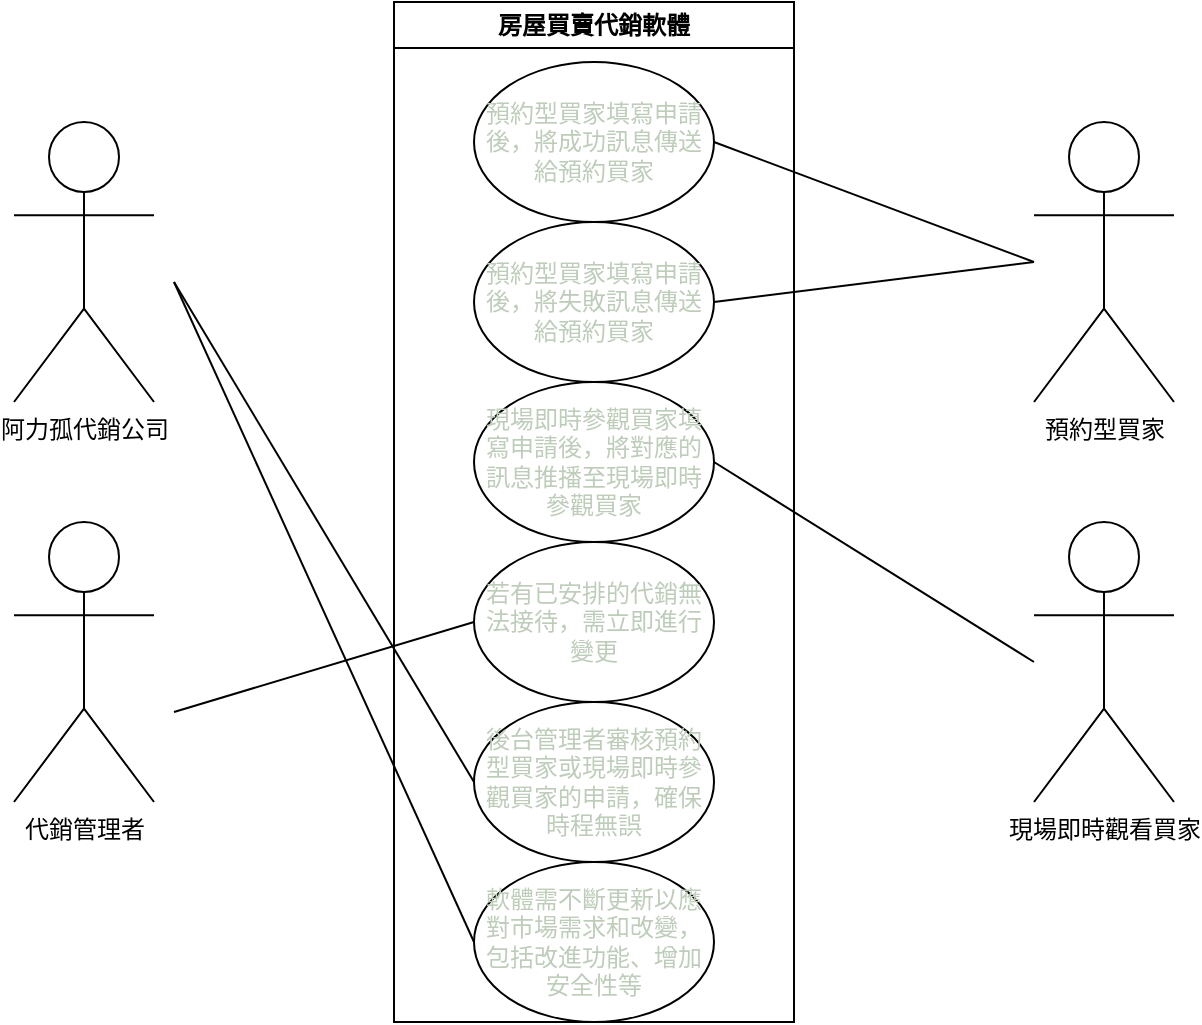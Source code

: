 <mxfile>
    <diagram id="ASTWp4ZXTidoFe2xOwB_" name="1b">
        <mxGraphModel dx="1130" dy="531" grid="1" gridSize="10" guides="1" tooltips="1" connect="1" arrows="1" fold="1" page="1" pageScale="1" pageWidth="827" pageHeight="1169" math="0" shadow="0">
            <root>
                <mxCell id="0"/>
                <mxCell id="1" parent="0"/>
                <mxCell id="2" value="房屋買賣代銷軟體" style="swimlane;whiteSpace=wrap;html=1;" vertex="1" parent="1">
                    <mxGeometry x="290" y="30" width="200" height="510" as="geometry"/>
                </mxCell>
                <mxCell id="13" value="預約型買家填寫申請後，將成功訊息傳送給預約買家" style="ellipse;whiteSpace=wrap;html=1;fontColor=#BECCBA;fillColor=default;" vertex="1" parent="2">
                    <mxGeometry x="40" y="30" width="120" height="80" as="geometry"/>
                </mxCell>
                <mxCell id="14" value="預約型買家填寫申請後，將失敗訊息傳送給預約買家" style="ellipse;whiteSpace=wrap;html=1;fontColor=#BECCBA;fillColor=default;" vertex="1" parent="2">
                    <mxGeometry x="40" y="110" width="120" height="80" as="geometry"/>
                </mxCell>
                <mxCell id="15" value="現場即時參觀買家填寫申請後，將對應的訊息推播至現場即時參觀買家" style="ellipse;whiteSpace=wrap;html=1;fontColor=#BECCBA;fillColor=default;" vertex="1" parent="2">
                    <mxGeometry x="40" y="190" width="120" height="80" as="geometry"/>
                </mxCell>
                <mxCell id="16" value="若有已安排的代銷無法接待，需立即進行變更" style="ellipse;whiteSpace=wrap;html=1;fontColor=#BECCBA;fillColor=default;" vertex="1" parent="2">
                    <mxGeometry x="40" y="270" width="120" height="80" as="geometry"/>
                </mxCell>
                <mxCell id="17" value="後台管理者審核預約型買家或現場即時參觀買家的申請，確保時程無誤" style="ellipse;whiteSpace=wrap;html=1;fontColor=#BECCBA;fillColor=default;" vertex="1" parent="2">
                    <mxGeometry x="40" y="350" width="120" height="80" as="geometry"/>
                </mxCell>
                <mxCell id="18" value="軟體需不斷更新以應對市場需求和改變，包括改進功能、增加安全性等" style="ellipse;whiteSpace=wrap;html=1;fontColor=#BECCBA;fillColor=default;" vertex="1" parent="2">
                    <mxGeometry x="40" y="430" width="120" height="80" as="geometry"/>
                </mxCell>
                <mxCell id="4" value="阿力孤代銷公司" style="shape=umlActor;verticalLabelPosition=bottom;verticalAlign=top;html=1;outlineConnect=0;" vertex="1" parent="1">
                    <mxGeometry x="100" y="90" width="70" height="140" as="geometry"/>
                </mxCell>
                <mxCell id="7" value="現場即時觀看買家" style="shape=umlActor;verticalLabelPosition=bottom;verticalAlign=top;html=1;outlineConnect=0;" vertex="1" parent="1">
                    <mxGeometry x="610" y="290" width="70" height="140" as="geometry"/>
                </mxCell>
                <mxCell id="8" value="預約型買家" style="shape=umlActor;verticalLabelPosition=bottom;verticalAlign=top;html=1;outlineConnect=0;" vertex="1" parent="1">
                    <mxGeometry x="610" y="90" width="70" height="140" as="geometry"/>
                </mxCell>
                <mxCell id="10" value="代銷管理者" style="shape=umlActor;verticalLabelPosition=bottom;verticalAlign=top;html=1;outlineConnect=0;" vertex="1" parent="1">
                    <mxGeometry x="100" y="290" width="70" height="140" as="geometry"/>
                </mxCell>
                <mxCell id="20" value="" style="endArrow=none;html=1;fontColor=#BECCBA;entryX=0;entryY=0.5;entryDx=0;entryDy=0;" edge="1" parent="1" target="17">
                    <mxGeometry width="50" height="50" relative="1" as="geometry">
                        <mxPoint x="180" y="170" as="sourcePoint"/>
                        <mxPoint x="230" y="120" as="targetPoint"/>
                    </mxGeometry>
                </mxCell>
                <mxCell id="21" value="" style="endArrow=none;html=1;fontColor=#BECCBA;entryX=0;entryY=0.5;entryDx=0;entryDy=0;" edge="1" parent="1" target="18">
                    <mxGeometry width="50" height="50" relative="1" as="geometry">
                        <mxPoint x="180" y="170" as="sourcePoint"/>
                        <mxPoint x="230" y="120" as="targetPoint"/>
                    </mxGeometry>
                </mxCell>
                <mxCell id="22" value="" style="endArrow=none;html=1;fontColor=#BECCBA;entryX=0;entryY=0.5;entryDx=0;entryDy=0;" edge="1" parent="1" target="16">
                    <mxGeometry width="50" height="50" relative="1" as="geometry">
                        <mxPoint x="180" y="385" as="sourcePoint"/>
                        <mxPoint x="230" y="335" as="targetPoint"/>
                    </mxGeometry>
                </mxCell>
                <mxCell id="23" value="" style="endArrow=none;html=1;fontColor=#BECCBA;exitX=1;exitY=0.5;exitDx=0;exitDy=0;" edge="1" parent="1" source="13">
                    <mxGeometry width="50" height="50" relative="1" as="geometry">
                        <mxPoint x="560" y="210" as="sourcePoint"/>
                        <mxPoint x="610" y="160" as="targetPoint"/>
                    </mxGeometry>
                </mxCell>
                <mxCell id="24" value="" style="endArrow=none;html=1;fontColor=#BECCBA;exitX=1;exitY=0.5;exitDx=0;exitDy=0;" edge="1" parent="1" source="14">
                    <mxGeometry width="50" height="50" relative="1" as="geometry">
                        <mxPoint x="560" y="210" as="sourcePoint"/>
                        <mxPoint x="610" y="160" as="targetPoint"/>
                    </mxGeometry>
                </mxCell>
                <mxCell id="25" value="" style="endArrow=none;html=1;fontColor=#BECCBA;exitX=1;exitY=0.5;exitDx=0;exitDy=0;" edge="1" parent="1" source="15">
                    <mxGeometry width="50" height="50" relative="1" as="geometry">
                        <mxPoint x="560" y="410" as="sourcePoint"/>
                        <mxPoint x="610" y="360" as="targetPoint"/>
                    </mxGeometry>
                </mxCell>
            </root>
        </mxGraphModel>
    </diagram>
    <diagram id="YNBZmlXG5lnyesX3e9GX" name="1d">
        <mxGraphModel dx="942" dy="443" grid="1" gridSize="10" guides="1" tooltips="1" connect="1" arrows="1" fold="1" page="1" pageScale="1" pageWidth="827" pageHeight="1169" math="0" shadow="0">
            <root>
                <mxCell id="0"/>
                <mxCell id="1" parent="0"/>
                <mxCell id="caPT6c43lM81XZxwtIq5-1" value="買家" style="swimlane;whiteSpace=wrap;html=1;fontColor=#BECCBA;fillColor=default;" vertex="1" parent="1">
                    <mxGeometry x="100" y="270" width="120" height="90" as="geometry"/>
                </mxCell>
                <mxCell id="caPT6c43lM81XZxwtIq5-6" value="聯絡方式" style="text;html=1;strokeColor=none;fillColor=none;align=center;verticalAlign=middle;whiteSpace=wrap;rounded=0;fontColor=#BECCBA;" vertex="1" parent="caPT6c43lM81XZxwtIq5-1">
                    <mxGeometry y="50" width="60" height="30" as="geometry"/>
                </mxCell>
                <mxCell id="caPT6c43lM81XZxwtIq5-2" value="預約申請表填寫" style="swimlane;whiteSpace=wrap;html=1;fontColor=#BECCBA;fillColor=default;" vertex="1" parent="1">
                    <mxGeometry x="380" y="270" width="130" height="130" as="geometry"/>
                </mxCell>
                <mxCell id="caPT6c43lM81XZxwtIq5-7" value="姓名" style="text;html=1;strokeColor=none;fillColor=none;align=center;verticalAlign=middle;whiteSpace=wrap;rounded=0;fontColor=#BECCBA;" vertex="1" parent="caPT6c43lM81XZxwtIq5-2">
                    <mxGeometry x="-1" y="30" width="60" height="30" as="geometry"/>
                </mxCell>
                <mxCell id="caPT6c43lM81XZxwtIq5-8" value="聯絡方式" style="text;html=1;strokeColor=none;fillColor=none;align=center;verticalAlign=middle;whiteSpace=wrap;rounded=0;fontColor=#BECCBA;" vertex="1" parent="caPT6c43lM81XZxwtIq5-2">
                    <mxGeometry x="9" y="50" width="60" height="30" as="geometry"/>
                </mxCell>
                <mxCell id="caPT6c43lM81XZxwtIq5-14" value="申請項目" style="text;html=1;strokeColor=none;fillColor=none;align=center;verticalAlign=middle;whiteSpace=wrap;rounded=0;fontColor=#BECCBA;" vertex="1" parent="caPT6c43lM81XZxwtIq5-2">
                    <mxGeometry x="9" y="90" width="60" height="30" as="geometry"/>
                </mxCell>
                <mxCell id="caPT6c43lM81XZxwtIq5-13" value="預約時間" style="text;html=1;strokeColor=none;fillColor=none;align=center;verticalAlign=middle;whiteSpace=wrap;rounded=0;fontColor=#BECCBA;" vertex="1" parent="caPT6c43lM81XZxwtIq5-2">
                    <mxGeometry x="9" y="70" width="60" height="30" as="geometry"/>
                </mxCell>
                <mxCell id="caPT6c43lM81XZxwtIq5-22" value="1" style="text;html=1;strokeColor=none;fillColor=none;align=center;verticalAlign=middle;whiteSpace=wrap;rounded=0;fontColor=#BECCBA;strokeWidth=2;" vertex="1" parent="caPT6c43lM81XZxwtIq5-2">
                    <mxGeometry x="-50" y="45" width="70" height="40" as="geometry"/>
                </mxCell>
                <mxCell id="caPT6c43lM81XZxwtIq5-3" value="代銷管理員" style="swimlane;whiteSpace=wrap;html=1;fontColor=#BECCBA;fillColor=default;" vertex="1" parent="1">
                    <mxGeometry x="380" y="500" width="130" height="130" as="geometry"/>
                </mxCell>
                <mxCell id="caPT6c43lM81XZxwtIq5-15" value="姓名" style="text;html=1;strokeColor=none;fillColor=none;align=center;verticalAlign=middle;whiteSpace=wrap;rounded=0;fontColor=#BECCBA;" vertex="1" parent="caPT6c43lM81XZxwtIq5-3">
                    <mxGeometry x="-1" y="30" width="60" height="30" as="geometry"/>
                </mxCell>
                <mxCell id="caPT6c43lM81XZxwtIq5-16" value="聯絡方式" style="text;html=1;strokeColor=none;fillColor=none;align=center;verticalAlign=middle;whiteSpace=wrap;rounded=0;fontColor=#BECCBA;" vertex="1" parent="caPT6c43lM81XZxwtIq5-3">
                    <mxGeometry x="9" y="50" width="60" height="30" as="geometry"/>
                </mxCell>
                <mxCell id="caPT6c43lM81XZxwtIq5-17" value="審核狀態" style="text;html=1;strokeColor=none;fillColor=none;align=center;verticalAlign=middle;whiteSpace=wrap;rounded=0;fontColor=#BECCBA;" vertex="1" parent="caPT6c43lM81XZxwtIq5-3">
                    <mxGeometry x="9" y="70" width="60" height="30" as="geometry"/>
                </mxCell>
                <mxCell id="caPT6c43lM81XZxwtIq5-4" value="閒置代銷員" style="swimlane;whiteSpace=wrap;html=1;fontColor=#BECCBA;fillColor=default;" vertex="1" parent="1">
                    <mxGeometry x="630" y="500" width="130" height="130" as="geometry"/>
                </mxCell>
                <mxCell id="caPT6c43lM81XZxwtIq5-18" value="姓名" style="text;html=1;strokeColor=none;fillColor=none;align=center;verticalAlign=middle;whiteSpace=wrap;rounded=0;fontColor=#BECCBA;" vertex="1" parent="caPT6c43lM81XZxwtIq5-4">
                    <mxGeometry y="30" width="60" height="30" as="geometry"/>
                </mxCell>
                <mxCell id="caPT6c43lM81XZxwtIq5-19" value="聯絡方式" style="text;html=1;strokeColor=none;fillColor=none;align=center;verticalAlign=middle;whiteSpace=wrap;rounded=0;fontColor=#BECCBA;" vertex="1" parent="caPT6c43lM81XZxwtIq5-4">
                    <mxGeometry x="10" y="50" width="60" height="30" as="geometry"/>
                </mxCell>
                <mxCell id="caPT6c43lM81XZxwtIq5-5" value="姓名" style="text;html=1;strokeColor=none;fillColor=none;align=center;verticalAlign=middle;whiteSpace=wrap;rounded=0;fontColor=#BECCBA;" vertex="1" parent="1">
                    <mxGeometry x="90" y="300" width="60" height="30" as="geometry"/>
                </mxCell>
                <mxCell id="caPT6c43lM81XZxwtIq5-20" value="" style="endArrow=none;html=1;fontColor=#BECCBA;" edge="1" parent="1">
                    <mxGeometry width="50" height="50" relative="1" as="geometry">
                        <mxPoint x="220" y="350" as="sourcePoint"/>
                        <mxPoint x="380" y="350" as="targetPoint"/>
                    </mxGeometry>
                </mxCell>
                <mxCell id="caPT6c43lM81XZxwtIq5-21" value="1" style="text;html=1;strokeColor=none;fillColor=none;align=center;verticalAlign=middle;whiteSpace=wrap;rounded=0;fontColor=#BECCBA;strokeWidth=2;" vertex="1" parent="1">
                    <mxGeometry x="200" y="315" width="70" height="40" as="geometry"/>
                </mxCell>
                <mxCell id="caPT6c43lM81XZxwtIq5-23" value="填寫" style="text;html=1;strokeColor=none;fillColor=none;align=center;verticalAlign=middle;whiteSpace=wrap;rounded=0;strokeWidth=2;fontColor=#BECCBA;" vertex="1" parent="1">
                    <mxGeometry x="260" y="300" width="60" height="30" as="geometry"/>
                </mxCell>
                <mxCell id="caPT6c43lM81XZxwtIq5-24" value="" style="triangle;whiteSpace=wrap;html=1;strokeWidth=2;fontColor=#BECCBA;fillColor=default;" vertex="1" parent="1">
                    <mxGeometry x="310" y="300" width="25" height="33.33" as="geometry"/>
                </mxCell>
                <mxCell id="caPT6c43lM81XZxwtIq5-25" value="1" style="text;html=1;strokeColor=none;fillColor=none;align=center;verticalAlign=middle;whiteSpace=wrap;rounded=0;fontColor=#BECCBA;strokeWidth=2;" vertex="1" parent="1">
                    <mxGeometry x="430" y="400" width="70" height="40" as="geometry"/>
                </mxCell>
                <mxCell id="caPT6c43lM81XZxwtIq5-26" value="1" style="text;html=1;strokeColor=none;fillColor=none;align=center;verticalAlign=middle;whiteSpace=wrap;rounded=0;fontColor=#BECCBA;strokeWidth=2;" vertex="1" parent="1">
                    <mxGeometry x="430" y="460" width="70" height="40" as="geometry"/>
                </mxCell>
                <mxCell id="caPT6c43lM81XZxwtIq5-27" value="" style="endArrow=none;html=1;fontColor=#BECCBA;entryX=0;entryY=0;entryDx=0;entryDy=0;exitX=0;exitY=1;exitDx=0;exitDy=0;" edge="1" parent="1" source="caPT6c43lM81XZxwtIq5-26" target="caPT6c43lM81XZxwtIq5-25">
                    <mxGeometry width="50" height="50" relative="1" as="geometry">
                        <mxPoint x="360" y="510" as="sourcePoint"/>
                        <mxPoint x="420" y="420" as="targetPoint"/>
                    </mxGeometry>
                </mxCell>
                <mxCell id="caPT6c43lM81XZxwtIq5-28" value="" style="triangle;whiteSpace=wrap;html=1;strokeWidth=2;fontColor=#BECCBA;fillColor=default;rotation=-90;" vertex="1" parent="1">
                    <mxGeometry x="480" y="400" width="30" height="40" as="geometry"/>
                </mxCell>
                <mxCell id="caPT6c43lM81XZxwtIq5-29" value="審核" style="text;html=1;strokeColor=none;fillColor=none;align=center;verticalAlign=middle;whiteSpace=wrap;rounded=0;strokeWidth=2;fontColor=#BECCBA;" vertex="1" parent="1">
                    <mxGeometry x="465" y="440" width="60" height="30" as="geometry"/>
                </mxCell>
                <mxCell id="caPT6c43lM81XZxwtIq5-30" value="" style="endArrow=none;html=1;fontColor=#BECCBA;" edge="1" parent="1">
                    <mxGeometry width="50" height="50" relative="1" as="geometry">
                        <mxPoint x="510" y="570" as="sourcePoint"/>
                        <mxPoint x="630" y="570" as="targetPoint"/>
                    </mxGeometry>
                </mxCell>
                <mxCell id="caPT6c43lM81XZxwtIq5-31" value="1" style="text;html=1;strokeColor=none;fillColor=none;align=center;verticalAlign=middle;whiteSpace=wrap;rounded=0;fontColor=#BECCBA;strokeWidth=2;" vertex="1" parent="1">
                    <mxGeometry x="440" y="410" width="70" height="40" as="geometry"/>
                </mxCell>
                <mxCell id="caPT6c43lM81XZxwtIq5-32" value="1" style="text;html=1;strokeColor=none;fillColor=none;align=center;verticalAlign=middle;whiteSpace=wrap;rounded=0;fontColor=#BECCBA;strokeWidth=2;" vertex="1" parent="1">
                    <mxGeometry x="500" y="530" width="70" height="40" as="geometry"/>
                </mxCell>
                <mxCell id="caPT6c43lM81XZxwtIq5-33" value="1" style="text;html=1;strokeColor=none;fillColor=none;align=center;verticalAlign=middle;whiteSpace=wrap;rounded=0;fontColor=#BECCBA;strokeWidth=2;" vertex="1" parent="1">
                    <mxGeometry x="570" y="530" width="70" height="40" as="geometry"/>
                </mxCell>
                <mxCell id="caPT6c43lM81XZxwtIq5-34" value="" style="triangle;whiteSpace=wrap;html=1;strokeWidth=2;fontColor=#BECCBA;fillColor=default;" vertex="1" parent="1">
                    <mxGeometry x="580" y="500" width="25" height="33.33" as="geometry"/>
                </mxCell>
                <mxCell id="caPT6c43lM81XZxwtIq5-35" value="安排" style="text;html=1;strokeColor=none;fillColor=none;align=center;verticalAlign=middle;whiteSpace=wrap;rounded=0;strokeWidth=2;fontColor=#BECCBA;" vertex="1" parent="1">
                    <mxGeometry x="520" y="501.67" width="60" height="30" as="geometry"/>
                </mxCell>
            </root>
        </mxGraphModel>
    </diagram>
    <diagram id="eL0lJILmFlEoysmZoB9e" name="2b">
        <mxGraphModel dx="1130" dy="531" grid="1" gridSize="10" guides="1" tooltips="1" connect="1" arrows="1" fold="1" page="1" pageScale="1" pageWidth="827" pageHeight="1169" math="0" shadow="0">
            <root>
                <mxCell id="0"/>
                <mxCell id="1" parent="0"/>
                <mxCell id="Wqma2fmxox-Q1F-XaQAo-1" value="普發8000網站" style="swimlane;whiteSpace=wrap;html=1;strokeWidth=2;fontColor=#BECCBA;fillColor=default;" vertex="1" parent="1">
                    <mxGeometry x="320" y="80" width="200" height="380" as="geometry"/>
                </mxCell>
                <mxCell id="Wqma2fmxox-Q1F-XaQAo-7" value="申請者提供的健保卡號與身份證字號或居留證號無法在健保局系統中比對成功" style="ellipse;whiteSpace=wrap;html=1;strokeWidth=2;fontColor=#BECCBA;fillColor=default;" vertex="1" parent="Wqma2fmxox-Q1F-XaQAo-1">
                    <mxGeometry x="40" y="30" width="120" height="80" as="geometry"/>
                </mxCell>
                <mxCell id="Wqma2fmxox-Q1F-XaQAo-8" value="申請者提供的金融代號與金融機構的帳戶資訊不符" style="ellipse;whiteSpace=wrap;html=1;strokeWidth=2;fontColor=#BECCBA;fillColor=default;" vertex="1" parent="Wqma2fmxox-Q1F-XaQAo-1">
                    <mxGeometry x="40" y="110" width="120" height="80" as="geometry"/>
                </mxCell>
                <mxCell id="Wqma2fmxox-Q1F-XaQAo-9" value="前台設計不易使用，申請者在填寫資料或確認資訊時遇到困難，影響申請流程，降低系統效率" style="ellipse;whiteSpace=wrap;html=1;strokeWidth=2;fontColor=#BECCBA;fillColor=default;" vertex="1" parent="Wqma2fmxox-Q1F-XaQAo-1">
                    <mxGeometry x="40" y="190" width="120" height="80" as="geometry"/>
                </mxCell>
                <mxCell id="Wqma2fmxox-Q1F-XaQAo-10" value="系統中的個人資料被濫用或洩漏，政府、金融機構、健保局等單位面臨法律責任與公眾信任危機" style="ellipse;whiteSpace=wrap;html=1;strokeWidth=2;fontColor=#BECCBA;fillColor=default;" vertex="1" parent="Wqma2fmxox-Q1F-XaQAo-1">
                    <mxGeometry x="40" y="270" width="120" height="80" as="geometry"/>
                </mxCell>
                <mxCell id="Wqma2fmxox-Q1F-XaQAo-2" value="申請者" style="shape=umlActor;verticalLabelPosition=bottom;verticalAlign=top;html=1;outlineConnect=0;strokeWidth=2;fontColor=#BECCBA;fillColor=default;" vertex="1" parent="1">
                    <mxGeometry x="150" y="180" width="70" height="140" as="geometry"/>
                </mxCell>
                <mxCell id="Wqma2fmxox-Q1F-XaQAo-3" value="政府機關" style="shape=umlActor;verticalLabelPosition=bottom;verticalAlign=top;html=1;outlineConnect=0;strokeWidth=2;fontColor=#BECCBA;fillColor=default;" vertex="1" parent="1">
                    <mxGeometry x="650" y="50" width="70" height="140" as="geometry"/>
                </mxCell>
                <mxCell id="Wqma2fmxox-Q1F-XaQAo-4" value="金融機構" style="shape=umlActor;verticalLabelPosition=bottom;verticalAlign=top;html=1;outlineConnect=0;strokeWidth=2;fontColor=#BECCBA;fillColor=default;" vertex="1" parent="1">
                    <mxGeometry x="650" y="220" width="70" height="140" as="geometry"/>
                </mxCell>
                <mxCell id="Wqma2fmxox-Q1F-XaQAo-5" value="健保局" style="shape=umlActor;verticalLabelPosition=bottom;verticalAlign=top;html=1;outlineConnect=0;strokeWidth=2;fontColor=#BECCBA;fillColor=default;" vertex="1" parent="1">
                    <mxGeometry x="650" y="390" width="70" height="140" as="geometry"/>
                </mxCell>
                <mxCell id="Wqma2fmxox-Q1F-XaQAo-11" value="" style="endArrow=none;html=1;fontColor=#BECCBA;entryX=0;entryY=0.5;entryDx=0;entryDy=0;" edge="1" parent="1" target="Wqma2fmxox-Q1F-XaQAo-7">
                    <mxGeometry width="50" height="50" relative="1" as="geometry">
                        <mxPoint x="220" y="270" as="sourcePoint"/>
                        <mxPoint x="270" y="220" as="targetPoint"/>
                    </mxGeometry>
                </mxCell>
                <mxCell id="Wqma2fmxox-Q1F-XaQAo-12" value="" style="endArrow=none;html=1;fontColor=#BECCBA;entryX=0;entryY=0.5;entryDx=0;entryDy=0;" edge="1" parent="1" target="Wqma2fmxox-Q1F-XaQAo-8">
                    <mxGeometry width="50" height="50" relative="1" as="geometry">
                        <mxPoint x="220" y="270" as="sourcePoint"/>
                        <mxPoint x="270" y="220" as="targetPoint"/>
                    </mxGeometry>
                </mxCell>
                <mxCell id="Wqma2fmxox-Q1F-XaQAo-13" value="" style="endArrow=none;html=1;fontColor=#BECCBA;entryX=0;entryY=0.5;entryDx=0;entryDy=0;" edge="1" parent="1" target="Wqma2fmxox-Q1F-XaQAo-9">
                    <mxGeometry width="50" height="50" relative="1" as="geometry">
                        <mxPoint x="220" y="270" as="sourcePoint"/>
                        <mxPoint x="270" y="220" as="targetPoint"/>
                    </mxGeometry>
                </mxCell>
                <mxCell id="Wqma2fmxox-Q1F-XaQAo-14" value="" style="endArrow=none;html=1;fontColor=#BECCBA;exitX=1;exitY=0.5;exitDx=0;exitDy=0;" edge="1" parent="1" source="Wqma2fmxox-Q1F-XaQAo-9">
                    <mxGeometry width="50" height="50" relative="1" as="geometry">
                        <mxPoint x="600" y="160" as="sourcePoint"/>
                        <mxPoint x="650" y="110" as="targetPoint"/>
                    </mxGeometry>
                </mxCell>
                <mxCell id="Wqma2fmxox-Q1F-XaQAo-15" value="" style="endArrow=none;html=1;fontColor=#BECCBA;exitX=1;exitY=0.5;exitDx=0;exitDy=0;" edge="1" parent="1" source="Wqma2fmxox-Q1F-XaQAo-10">
                    <mxGeometry width="50" height="50" relative="1" as="geometry">
                        <mxPoint x="600" y="160" as="sourcePoint"/>
                        <mxPoint x="650" y="110" as="targetPoint"/>
                    </mxGeometry>
                </mxCell>
                <mxCell id="Wqma2fmxox-Q1F-XaQAo-16" value="" style="endArrow=none;html=1;fontColor=#BECCBA;exitX=1;exitY=0.5;exitDx=0;exitDy=0;" edge="1" parent="1" source="Wqma2fmxox-Q1F-XaQAo-7">
                    <mxGeometry width="50" height="50" relative="1" as="geometry">
                        <mxPoint x="600" y="520" as="sourcePoint"/>
                        <mxPoint x="650" y="470" as="targetPoint"/>
                    </mxGeometry>
                </mxCell>
                <mxCell id="Wqma2fmxox-Q1F-XaQAo-17" value="" style="endArrow=none;html=1;fontColor=#BECCBA;exitX=1;exitY=0.5;exitDx=0;exitDy=0;" edge="1" parent="1" source="Wqma2fmxox-Q1F-XaQAo-8">
                    <mxGeometry width="50" height="50" relative="1" as="geometry">
                        <mxPoint x="600" y="350" as="sourcePoint"/>
                        <mxPoint x="650" y="300" as="targetPoint"/>
                    </mxGeometry>
                </mxCell>
            </root>
        </mxGraphModel>
    </diagram>
    <diagram id="cbdwRo3GOBrVxrk6TLxR" name="2d">
        <mxGraphModel dx="1130" dy="531" grid="1" gridSize="10" guides="1" tooltips="1" connect="1" arrows="1" fold="1" page="1" pageScale="1" pageWidth="827" pageHeight="1169" math="0" shadow="0">
            <root>
                <mxCell id="0"/>
                <mxCell id="1" parent="0"/>
                <mxCell id="u5D_hIeVSH-43ICX43j4-1" value="申請人" style="swimlane;whiteSpace=wrap;html=1;strokeWidth=2;fontColor=#BECCBA;fillColor=default;" vertex="1" parent="1">
                    <mxGeometry x="70" y="70" width="150" height="100" as="geometry"/>
                </mxCell>
                <mxCell id="u5D_hIeVSH-43ICX43j4-7" value="確認資料" style="text;html=1;strokeColor=none;fillColor=none;align=center;verticalAlign=middle;whiteSpace=wrap;rounded=0;strokeWidth=2;fontColor=#BECCBA;" vertex="1" parent="u5D_hIeVSH-43ICX43j4-1">
                    <mxGeometry y="60" width="60" height="30" as="geometry"/>
                </mxCell>
                <mxCell id="u5D_hIeVSH-43ICX43j4-3" value="網站" style="swimlane;whiteSpace=wrap;html=1;strokeWidth=2;fontColor=#BECCBA;fillColor=default;" vertex="1" parent="1">
                    <mxGeometry x="360" y="70" width="120" height="150" as="geometry"/>
                </mxCell>
                <mxCell id="u5D_hIeVSH-43ICX43j4-8" value="身分證號" style="text;html=1;strokeColor=none;fillColor=none;align=center;verticalAlign=middle;whiteSpace=wrap;rounded=0;strokeWidth=2;fontColor=#BECCBA;" vertex="1" parent="u5D_hIeVSH-43ICX43j4-3">
                    <mxGeometry y="35" width="60" height="30" as="geometry"/>
                </mxCell>
                <mxCell id="u5D_hIeVSH-43ICX43j4-15" value="居留證號" style="text;html=1;strokeColor=none;fillColor=none;align=center;verticalAlign=middle;whiteSpace=wrap;rounded=0;strokeWidth=2;fontColor=#BECCBA;" vertex="1" parent="u5D_hIeVSH-43ICX43j4-3">
                    <mxGeometry y="60" width="60" height="30" as="geometry"/>
                </mxCell>
                <mxCell id="u5D_hIeVSH-43ICX43j4-16" value="金融帳號" style="text;html=1;strokeColor=none;fillColor=none;align=center;verticalAlign=middle;whiteSpace=wrap;rounded=0;strokeWidth=2;fontColor=#BECCBA;" vertex="1" parent="u5D_hIeVSH-43ICX43j4-3">
                    <mxGeometry y="80" width="60" height="30" as="geometry"/>
                </mxCell>
                <mxCell id="u5D_hIeVSH-43ICX43j4-17" value="金融代號" style="text;html=1;strokeColor=none;fillColor=none;align=center;verticalAlign=middle;whiteSpace=wrap;rounded=0;strokeWidth=2;fontColor=#BECCBA;" vertex="1" parent="u5D_hIeVSH-43ICX43j4-3">
                    <mxGeometry y="100" width="60" height="30" as="geometry"/>
                </mxCell>
                <mxCell id="u5D_hIeVSH-43ICX43j4-18" value="健保卡號" style="text;html=1;strokeColor=none;fillColor=none;align=center;verticalAlign=middle;whiteSpace=wrap;rounded=0;strokeWidth=2;fontColor=#BECCBA;" vertex="1" parent="u5D_hIeVSH-43ICX43j4-3">
                    <mxGeometry y="120" width="60" height="30" as="geometry"/>
                </mxCell>
                <mxCell id="u5D_hIeVSH-43ICX43j4-4" value="政府機關人員" style="swimlane;whiteSpace=wrap;html=1;strokeWidth=2;fontColor=#BECCBA;fillColor=default;" vertex="1" parent="1">
                    <mxGeometry x="360" y="370" width="150" height="100" as="geometry"/>
                </mxCell>
                <mxCell id="u5D_hIeVSH-43ICX43j4-20" value="審核資料" style="text;html=1;strokeColor=none;fillColor=none;align=center;verticalAlign=middle;whiteSpace=wrap;rounded=0;strokeWidth=2;fontColor=#BECCBA;" vertex="1" parent="u5D_hIeVSH-43ICX43j4-4">
                    <mxGeometry x="10" y="30" width="60" height="30" as="geometry"/>
                </mxCell>
                <mxCell id="u5D_hIeVSH-43ICX43j4-21" value="確認是否通過" style="text;html=1;strokeColor=none;fillColor=none;align=center;verticalAlign=middle;whiteSpace=wrap;rounded=0;strokeWidth=2;fontColor=#BECCBA;" vertex="1" parent="u5D_hIeVSH-43ICX43j4-4">
                    <mxGeometry x="10" y="60" width="90" height="30" as="geometry"/>
                </mxCell>
                <mxCell id="u5D_hIeVSH-43ICX43j4-5" value="後台人員" style="swimlane;whiteSpace=wrap;html=1;strokeWidth=2;fontColor=#BECCBA;fillColor=default;" vertex="1" parent="1">
                    <mxGeometry x="640" y="370" width="150" height="100" as="geometry"/>
                </mxCell>
                <mxCell id="u5D_hIeVSH-43ICX43j4-22" value="各項資料比對" style="text;html=1;strokeColor=none;fillColor=none;align=center;verticalAlign=middle;whiteSpace=wrap;rounded=0;strokeWidth=2;fontColor=#BECCBA;" vertex="1" parent="u5D_hIeVSH-43ICX43j4-5">
                    <mxGeometry x="10" y="50" width="90" height="30" as="geometry"/>
                </mxCell>
                <mxCell id="u5D_hIeVSH-43ICX43j4-6" value="填寫資料" style="text;html=1;strokeColor=none;fillColor=none;align=center;verticalAlign=middle;whiteSpace=wrap;rounded=0;strokeWidth=2;fontColor=#BECCBA;" vertex="1" parent="1">
                    <mxGeometry x="70" y="100" width="60" height="30" as="geometry"/>
                </mxCell>
                <mxCell id="u5D_hIeVSH-43ICX43j4-23" value="" style="endArrow=none;html=1;fontColor=#BECCBA;" edge="1" parent="1">
                    <mxGeometry width="50" height="50" relative="1" as="geometry">
                        <mxPoint x="220" y="140" as="sourcePoint"/>
                        <mxPoint x="360" y="140" as="targetPoint"/>
                    </mxGeometry>
                </mxCell>
                <mxCell id="u5D_hIeVSH-43ICX43j4-25" value="1" style="text;html=1;strokeColor=none;fillColor=none;align=center;verticalAlign=middle;whiteSpace=wrap;rounded=0;strokeWidth=2;fontColor=#BECCBA;" vertex="1" parent="1">
                    <mxGeometry x="200" y="140" width="60" height="30" as="geometry"/>
                </mxCell>
                <mxCell id="u5D_hIeVSH-43ICX43j4-26" value="1.." style="text;html=1;strokeColor=none;fillColor=none;align=center;verticalAlign=middle;whiteSpace=wrap;rounded=0;strokeWidth=2;fontColor=#BECCBA;" vertex="1" parent="1">
                    <mxGeometry x="300" y="140" width="60" height="30" as="geometry"/>
                </mxCell>
                <mxCell id="u5D_hIeVSH-43ICX43j4-27" value="填寫資料" style="text;html=1;strokeColor=none;fillColor=none;align=center;verticalAlign=middle;whiteSpace=wrap;rounded=0;strokeWidth=2;fontColor=#BECCBA;" vertex="1" parent="1">
                    <mxGeometry x="250" y="160" width="60" height="30" as="geometry"/>
                </mxCell>
                <mxCell id="u5D_hIeVSH-43ICX43j4-28" value="" style="triangle;whiteSpace=wrap;html=1;strokeWidth=2;fontColor=#BECCBA;fillColor=default;" vertex="1" parent="1">
                    <mxGeometry x="310" y="155" width="30" height="40" as="geometry"/>
                </mxCell>
                <mxCell id="u5D_hIeVSH-43ICX43j4-29" value="" style="endArrow=none;html=1;fontColor=#BECCBA;exitX=0.46;exitY=-0.02;exitDx=0;exitDy=0;exitPerimeter=0;" edge="1" parent="1" source="u5D_hIeVSH-43ICX43j4-4">
                    <mxGeometry width="50" height="50" relative="1" as="geometry">
                        <mxPoint x="380" y="270" as="sourcePoint"/>
                        <mxPoint x="430" y="220" as="targetPoint"/>
                    </mxGeometry>
                </mxCell>
                <mxCell id="u5D_hIeVSH-43ICX43j4-30" value="1" style="text;html=1;strokeColor=none;fillColor=none;align=center;verticalAlign=middle;whiteSpace=wrap;rounded=0;strokeWidth=2;fontColor=#BECCBA;" vertex="1" parent="1">
                    <mxGeometry x="380" y="230" width="60" height="30" as="geometry"/>
                </mxCell>
                <mxCell id="u5D_hIeVSH-43ICX43j4-31" value="1" style="text;html=1;strokeColor=none;fillColor=none;align=center;verticalAlign=middle;whiteSpace=wrap;rounded=0;strokeWidth=2;fontColor=#BECCBA;" vertex="1" parent="1">
                    <mxGeometry x="380" y="330" width="60" height="30" as="geometry"/>
                </mxCell>
                <mxCell id="u5D_hIeVSH-43ICX43j4-32" value="確認資料" style="text;html=1;strokeColor=none;fillColor=none;align=center;verticalAlign=middle;whiteSpace=wrap;rounded=0;strokeWidth=2;fontColor=#BECCBA;" vertex="1" parent="1">
                    <mxGeometry x="354" y="250" width="60" height="30" as="geometry"/>
                </mxCell>
                <mxCell id="u5D_hIeVSH-43ICX43j4-34" value="" style="triangle;whiteSpace=wrap;html=1;strokeWidth=2;fontColor=#BECCBA;fillColor=default;rotation=90;" vertex="1" parent="1">
                    <mxGeometry x="369" y="280" width="30" height="40" as="geometry"/>
                </mxCell>
                <mxCell id="u5D_hIeVSH-43ICX43j4-35" value="" style="endArrow=none;html=1;fontColor=#BECCBA;" edge="1" parent="1">
                    <mxGeometry width="50" height="50" relative="1" as="geometry">
                        <mxPoint x="510" y="450" as="sourcePoint"/>
                        <mxPoint x="640" y="450" as="targetPoint"/>
                    </mxGeometry>
                </mxCell>
                <mxCell id="u5D_hIeVSH-43ICX43j4-36" value="1" style="text;html=1;strokeColor=none;fillColor=none;align=center;verticalAlign=middle;whiteSpace=wrap;rounded=0;strokeWidth=2;fontColor=#BECCBA;" vertex="1" parent="1">
                    <mxGeometry x="490" y="420" width="60" height="30" as="geometry"/>
                </mxCell>
                <mxCell id="u5D_hIeVSH-43ICX43j4-37" value="1" style="text;html=1;strokeColor=none;fillColor=none;align=center;verticalAlign=middle;whiteSpace=wrap;rounded=0;strokeWidth=2;fontColor=#BECCBA;" vertex="1" parent="1">
                    <mxGeometry x="590" y="420" width="60" height="30" as="geometry"/>
                </mxCell>
                <mxCell id="u5D_hIeVSH-43ICX43j4-38" value="" style="triangle;whiteSpace=wrap;html=1;strokeWidth=2;fontColor=#BECCBA;fillColor=default;" vertex="1" parent="1">
                    <mxGeometry x="600" y="390" width="30" height="40" as="geometry"/>
                </mxCell>
                <mxCell id="u5D_hIeVSH-43ICX43j4-39" value="比較資料" style="text;html=1;strokeColor=none;fillColor=none;align=center;verticalAlign=middle;whiteSpace=wrap;rounded=0;strokeWidth=2;fontColor=#BECCBA;" vertex="1" parent="1">
                    <mxGeometry x="520" y="395" width="60" height="30" as="geometry"/>
                </mxCell>
            </root>
        </mxGraphModel>
    </diagram>
    <diagram id="lAIUyURmNde11CeTCKn5" name="1c">
        <mxGraphModel dx="1130" dy="531" grid="1" gridSize="10" guides="1" tooltips="1" connect="1" arrows="1" fold="1" page="1" pageScale="1" pageWidth="827" pageHeight="1169" math="0" shadow="0">
            <root>
                <mxCell id="0"/>
                <mxCell id="1" parent="0"/>
                <mxCell id="6bUHzLcTkn-y_ygmjROD-1" value="&lt;font style=&quot;font-size: 19px;&quot;&gt;買家&lt;/font&gt;" style="rounded=0;whiteSpace=wrap;html=1;strokeWidth=2;fontColor=#BECCBA;fillColor=default;" vertex="1" parent="1">
                    <mxGeometry x="50" y="60" width="120" height="60" as="geometry"/>
                </mxCell>
                <mxCell id="6bUHzLcTkn-y_ygmjROD-2" value="&lt;font style=&quot;font-size: 19px;&quot;&gt;代銷管理部門&lt;/font&gt;" style="rounded=0;whiteSpace=wrap;html=1;strokeWidth=2;fontColor=#BECCBA;fillColor=default;" vertex="1" parent="1">
                    <mxGeometry x="240" y="60" width="120" height="60" as="geometry"/>
                </mxCell>
                <mxCell id="6bUHzLcTkn-y_ygmjROD-3" value="&lt;font style=&quot;font-size: 19px;&quot;&gt;代銷管理者&lt;/font&gt;" style="rounded=0;whiteSpace=wrap;html=1;strokeWidth=2;fontColor=#BECCBA;fillColor=default;" vertex="1" parent="1">
                    <mxGeometry x="414" y="60" width="120" height="60" as="geometry"/>
                </mxCell>
                <mxCell id="6bUHzLcTkn-y_ygmjROD-4" value="&lt;span style=&quot;font-size: 19px;&quot;&gt;代銷員&lt;/span&gt;" style="rounded=0;whiteSpace=wrap;html=1;strokeWidth=2;fontColor=#BECCBA;fillColor=default;" vertex="1" parent="1">
                    <mxGeometry x="580" y="60" width="120" height="60" as="geometry"/>
                </mxCell>
                <mxCell id="-dahujCd0FaK3YrJ1Kb8-1" value="" style="endArrow=classic;html=1;fontSize=19;fontColor=#BECCBA;exitX=0.5;exitY=1;exitDx=0;exitDy=0;" edge="1" parent="1" source="6bUHzLcTkn-y_ygmjROD-1">
                    <mxGeometry width="50" height="50" relative="1" as="geometry">
                        <mxPoint x="110" y="160" as="sourcePoint"/>
                        <mxPoint x="110" y="170" as="targetPoint"/>
                    </mxGeometry>
                </mxCell>
                <mxCell id="-dahujCd0FaK3YrJ1Kb8-2" value="預約看房" style="text;html=1;strokeColor=none;fillColor=none;align=center;verticalAlign=middle;whiteSpace=wrap;rounded=0;strokeWidth=2;fontSize=19;fontColor=#BECCBA;" vertex="1" parent="1">
                    <mxGeometry x="70" y="180" width="80" height="30" as="geometry"/>
                </mxCell>
                <mxCell id="-dahujCd0FaK3YrJ1Kb8-3" value="" style="endArrow=classic;html=1;fontSize=19;fontColor=#BECCBA;" edge="1" parent="1">
                    <mxGeometry width="50" height="50" relative="1" as="geometry">
                        <mxPoint x="160" y="194.5" as="sourcePoint"/>
                        <mxPoint x="220" y="195" as="targetPoint"/>
                    </mxGeometry>
                </mxCell>
                <mxCell id="-dahujCd0FaK3YrJ1Kb8-4" value="接受訂單" style="text;html=1;strokeColor=none;fillColor=none;align=center;verticalAlign=middle;whiteSpace=wrap;rounded=0;strokeWidth=2;fontSize=19;fontColor=#BECCBA;" vertex="1" parent="1">
                    <mxGeometry x="260" y="180" width="80" height="30" as="geometry"/>
                </mxCell>
                <mxCell id="-dahujCd0FaK3YrJ1Kb8-5" value="" style="endArrow=classic;html=1;fontSize=19;fontColor=#BECCBA;exitX=0.5;exitY=1;exitDx=0;exitDy=0;" edge="1" parent="1" source="-dahujCd0FaK3YrJ1Kb8-4">
                    <mxGeometry width="50" height="50" relative="1" as="geometry">
                        <mxPoint x="300" y="260" as="sourcePoint"/>
                        <mxPoint x="400" y="280" as="targetPoint"/>
                        <Array as="points">
                            <mxPoint x="300" y="280"/>
                        </Array>
                    </mxGeometry>
                </mxCell>
                <mxCell id="-dahujCd0FaK3YrJ1Kb8-6" value="是否有代銷員" style="text;html=1;strokeColor=none;fillColor=none;align=center;verticalAlign=middle;whiteSpace=wrap;rounded=0;strokeWidth=2;fontSize=19;fontColor=#BECCBA;" vertex="1" parent="1">
                    <mxGeometry x="421" y="270" width="119" height="30" as="geometry"/>
                </mxCell>
                <mxCell id="-dahujCd0FaK3YrJ1Kb8-8" value="" style="endArrow=classic;html=1;fontSize=19;fontColor=#BECCBA;exitX=0.5;exitY=1;exitDx=0;exitDy=0;" edge="1" parent="1" source="-dahujCd0FaK3YrJ1Kb8-6">
                    <mxGeometry width="50" height="50" relative="1" as="geometry">
                        <mxPoint x="500" y="360" as="sourcePoint"/>
                        <mxPoint x="481" y="350" as="targetPoint"/>
                    </mxGeometry>
                </mxCell>
                <mxCell id="-dahujCd0FaK3YrJ1Kb8-9" value="" style="rhombus;whiteSpace=wrap;html=1;strokeWidth=2;fontSize=19;fontColor=#BECCBA;fillColor=default;" vertex="1" parent="1">
                    <mxGeometry x="441.5" y="360" width="78" height="40" as="geometry"/>
                </mxCell>
                <mxCell id="-dahujCd0FaK3YrJ1Kb8-11" value="" style="endArrow=classic;html=1;fontSize=19;fontColor=#BECCBA;" edge="1" parent="1">
                    <mxGeometry width="50" height="50" relative="1" as="geometry">
                        <mxPoint x="520" y="380" as="sourcePoint"/>
                        <mxPoint x="590" y="380" as="targetPoint"/>
                    </mxGeometry>
                </mxCell>
                <mxCell id="-dahujCd0FaK3YrJ1Kb8-12" value="" style="endArrow=classic;html=1;fontSize=19;fontColor=#BECCBA;" edge="1" parent="1">
                    <mxGeometry width="50" height="50" relative="1" as="geometry">
                        <mxPoint x="480" y="400" as="sourcePoint"/>
                        <mxPoint x="480" y="440" as="targetPoint"/>
                    </mxGeometry>
                </mxCell>
                <mxCell id="-dahujCd0FaK3YrJ1Kb8-13" value="足夠" style="text;html=1;strokeColor=none;fillColor=none;align=center;verticalAlign=middle;whiteSpace=wrap;rounded=0;strokeWidth=2;fontSize=19;fontColor=#BECCBA;" vertex="1" parent="1">
                    <mxGeometry x="520" y="350" width="60" height="30" as="geometry"/>
                </mxCell>
                <mxCell id="-dahujCd0FaK3YrJ1Kb8-14" value="不足夠" style="text;html=1;strokeColor=none;fillColor=none;align=center;verticalAlign=middle;whiteSpace=wrap;rounded=0;strokeWidth=2;fontSize=19;fontColor=#BECCBA;" vertex="1" parent="1">
                    <mxGeometry x="410" y="400" width="60" height="30" as="geometry"/>
                </mxCell>
                <mxCell id="-dahujCd0FaK3YrJ1Kb8-15" value="等待空閒代銷員" style="text;html=1;strokeColor=none;fillColor=none;align=center;verticalAlign=middle;whiteSpace=wrap;rounded=0;strokeWidth=2;fontSize=19;fontColor=#BECCBA;" vertex="1" parent="1">
                    <mxGeometry x="410.5" y="450" width="140" height="30" as="geometry"/>
                </mxCell>
                <mxCell id="-dahujCd0FaK3YrJ1Kb8-16" value="安排看房" style="text;html=1;strokeColor=none;fillColor=none;align=center;verticalAlign=middle;whiteSpace=wrap;rounded=0;strokeWidth=2;fontSize=19;fontColor=#BECCBA;" vertex="1" parent="1">
                    <mxGeometry x="600" y="370" width="120" height="30" as="geometry"/>
                </mxCell>
            </root>
        </mxGraphModel>
    </diagram>
    <diagram id="cVw3MnFAAvLymIgLP-ec" name="2c">
        <mxGraphModel dx="1130" dy="531" grid="1" gridSize="10" guides="1" tooltips="1" connect="1" arrows="1" fold="1" page="1" pageScale="1" pageWidth="827" pageHeight="1169" math="0" shadow="0">
            <root>
                <mxCell id="0"/>
                <mxCell id="1" parent="0"/>
                <mxCell id="gss12U_IMQuvDnJmT56S-1" value="民眾" style="rounded=0;whiteSpace=wrap;html=1;strokeWidth=2;fontSize=19;fontColor=#BECCBA;fillColor=default;" vertex="1" parent="1">
                    <mxGeometry x="80" y="80" width="100" height="50" as="geometry"/>
                </mxCell>
                <mxCell id="gss12U_IMQuvDnJmT56S-2" value="政府" style="rounded=0;whiteSpace=wrap;html=1;strokeWidth=2;fontSize=19;fontColor=#BECCBA;fillColor=default;" vertex="1" parent="1">
                    <mxGeometry x="260" y="80" width="100" height="50" as="geometry"/>
                </mxCell>
                <mxCell id="gss12U_IMQuvDnJmT56S-3" value="健保局" style="rounded=0;whiteSpace=wrap;html=1;strokeWidth=2;fontSize=19;fontColor=#BECCBA;fillColor=default;" vertex="1" parent="1">
                    <mxGeometry x="430" y="80" width="100" height="50" as="geometry"/>
                </mxCell>
                <mxCell id="gss12U_IMQuvDnJmT56S-4" value="金融機構" style="rounded=0;whiteSpace=wrap;html=1;strokeWidth=2;fontSize=19;fontColor=#BECCBA;fillColor=default;" vertex="1" parent="1">
                    <mxGeometry x="600" y="80" width="100" height="50" as="geometry"/>
                </mxCell>
                <mxCell id="gss12U_IMQuvDnJmT56S-5" value="" style="endArrow=classic;html=1;fontSize=19;fontColor=#BECCBA;" edge="1" parent="1">
                    <mxGeometry width="50" height="50" relative="1" as="geometry">
                        <mxPoint x="130" y="130" as="sourcePoint"/>
                        <mxPoint x="130" y="210" as="targetPoint"/>
                    </mxGeometry>
                </mxCell>
                <mxCell id="gss12U_IMQuvDnJmT56S-6" value="申請8000" style="text;html=1;strokeColor=none;fillColor=none;align=center;verticalAlign=middle;whiteSpace=wrap;rounded=0;strokeWidth=2;fontSize=19;fontColor=#BECCBA;" vertex="1" parent="1">
                    <mxGeometry x="85" y="230" width="90" height="30" as="geometry"/>
                </mxCell>
                <mxCell id="BAu0RH3UNeY2kHUrSlHi-1" value="" style="endArrow=classic;html=1;fontSize=19;fontColor=#BECCBA;" edge="1" parent="1">
                    <mxGeometry width="50" height="50" relative="1" as="geometry">
                        <mxPoint x="180" y="244.5" as="sourcePoint"/>
                        <mxPoint x="240" y="244.5" as="targetPoint"/>
                    </mxGeometry>
                </mxCell>
                <mxCell id="BAu0RH3UNeY2kHUrSlHi-2" value="接收通知" style="text;html=1;strokeColor=none;fillColor=none;align=center;verticalAlign=middle;whiteSpace=wrap;rounded=0;strokeWidth=2;fontSize=19;fontColor=#BECCBA;" vertex="1" parent="1">
                    <mxGeometry x="270" y="230" width="80" height="30" as="geometry"/>
                </mxCell>
                <mxCell id="BAu0RH3UNeY2kHUrSlHi-3" value="" style="endArrow=classic;html=1;fontSize=19;fontColor=#BECCBA;" edge="1" parent="1" target="BAu0RH3UNeY2kHUrSlHi-4">
                    <mxGeometry width="50" height="50" relative="1" as="geometry">
                        <mxPoint x="309.5" y="260" as="sourcePoint"/>
                        <mxPoint x="380" y="350" as="targetPoint"/>
                        <Array as="points">
                            <mxPoint x="310" y="350"/>
                        </Array>
                    </mxGeometry>
                </mxCell>
                <mxCell id="BAu0RH3UNeY2kHUrSlHi-4" value="比對資料是否相同" style="text;html=1;strokeColor=none;fillColor=none;align=center;verticalAlign=middle;whiteSpace=wrap;rounded=0;strokeWidth=2;fontSize=19;fontColor=#BECCBA;" vertex="1" parent="1">
                    <mxGeometry x="440" y="335" width="80" height="30" as="geometry"/>
                </mxCell>
                <mxCell id="BAu0RH3UNeY2kHUrSlHi-6" value="" style="endArrow=classic;html=1;fontSize=19;fontColor=#BECCBA;" edge="1" parent="1" target="BAu0RH3UNeY2kHUrSlHi-7">
                    <mxGeometry width="50" height="50" relative="1" as="geometry">
                        <mxPoint x="470" y="365" as="sourcePoint"/>
                        <mxPoint x="470" y="410" as="targetPoint"/>
                    </mxGeometry>
                </mxCell>
                <mxCell id="BAu0RH3UNeY2kHUrSlHi-7" value="" style="rhombus;whiteSpace=wrap;html=1;strokeWidth=2;fontSize=19;fontColor=#BECCBA;fillColor=default;" vertex="1" parent="1">
                    <mxGeometry x="440" y="400" width="60" height="40" as="geometry"/>
                </mxCell>
                <mxCell id="BAu0RH3UNeY2kHUrSlHi-9" value="" style="endArrow=classic;html=1;fontSize=19;fontColor=#BECCBA;" edge="1" parent="1">
                    <mxGeometry width="50" height="50" relative="1" as="geometry">
                        <mxPoint x="500" y="420" as="sourcePoint"/>
                        <mxPoint x="580" y="420" as="targetPoint"/>
                    </mxGeometry>
                </mxCell>
                <mxCell id="BAu0RH3UNeY2kHUrSlHi-10" value="相同" style="text;html=1;strokeColor=none;fillColor=none;align=center;verticalAlign=middle;whiteSpace=wrap;rounded=0;strokeWidth=2;fontSize=19;fontColor=#BECCBA;" vertex="1" parent="1">
                    <mxGeometry x="510" y="390" width="60" height="30" as="geometry"/>
                </mxCell>
                <mxCell id="BAu0RH3UNeY2kHUrSlHi-11" value="" style="endArrow=classic;html=1;fontSize=19;fontColor=#BECCBA;entryX=1;entryY=0.5;entryDx=0;entryDy=0;" edge="1" parent="1" target="BAu0RH3UNeY2kHUrSlHi-14">
                    <mxGeometry width="50" height="50" relative="1" as="geometry">
                        <mxPoint x="470" y="440" as="sourcePoint"/>
                        <mxPoint x="140" y="470" as="targetPoint"/>
                        <Array as="points">
                            <mxPoint x="470" y="460"/>
                            <mxPoint x="450" y="460"/>
                        </Array>
                    </mxGeometry>
                </mxCell>
                <mxCell id="BAu0RH3UNeY2kHUrSlHi-12" value="不相同" style="text;html=1;strokeColor=none;fillColor=none;align=center;verticalAlign=middle;whiteSpace=wrap;rounded=0;strokeWidth=2;fontSize=19;fontColor=#BECCBA;" vertex="1" parent="1">
                    <mxGeometry x="390" y="430" width="60" height="30" as="geometry"/>
                </mxCell>
                <mxCell id="BAu0RH3UNeY2kHUrSlHi-14" value="重新輸入資料" style="text;html=1;strokeColor=none;fillColor=none;align=center;verticalAlign=middle;whiteSpace=wrap;rounded=0;strokeWidth=2;fontSize=19;fontColor=#BECCBA;" vertex="1" parent="1">
                    <mxGeometry x="20" y="440" width="120" height="30" as="geometry"/>
                </mxCell>
                <mxCell id="BAu0RH3UNeY2kHUrSlHi-15" value="發放現金" style="text;html=1;strokeColor=none;fillColor=none;align=center;verticalAlign=middle;whiteSpace=wrap;rounded=0;strokeWidth=2;fontSize=19;fontColor=#BECCBA;" vertex="1" parent="1">
                    <mxGeometry x="610" y="405" width="80" height="30" as="geometry"/>
                </mxCell>
            </root>
        </mxGraphModel>
    </diagram>
</mxfile>